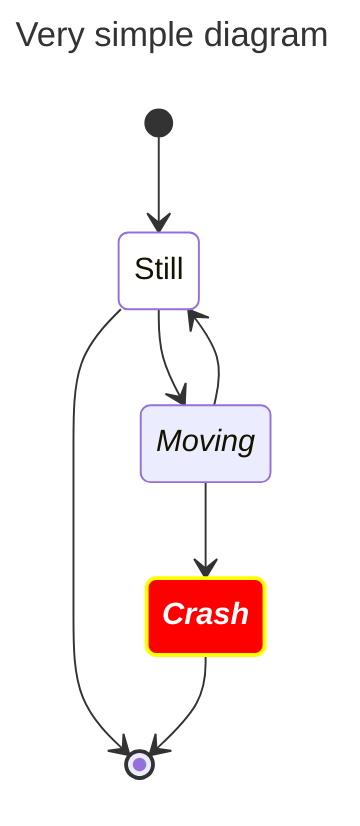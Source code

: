 ---
title: Very simple diagram
---
stateDiagram
  direction TB

  accTitle: This is the accessible title
  accDescr: This is an accessible description

  classDef notMoving fill:white
  classDef movement font-style:italic
  classDef badBadEvent fill:#f00,color:white,font-weight:bold,stroke-width:2px,stroke:yellow

  [*]--> Still
  Still --> [*]
  Still --> Moving
  Moving --> Still
  Moving --> Crash
  Crash --> [*]

  class Still notMoving
  class Moving, Crash movement
  class Crash badBadEvent
  class end badBadEvent